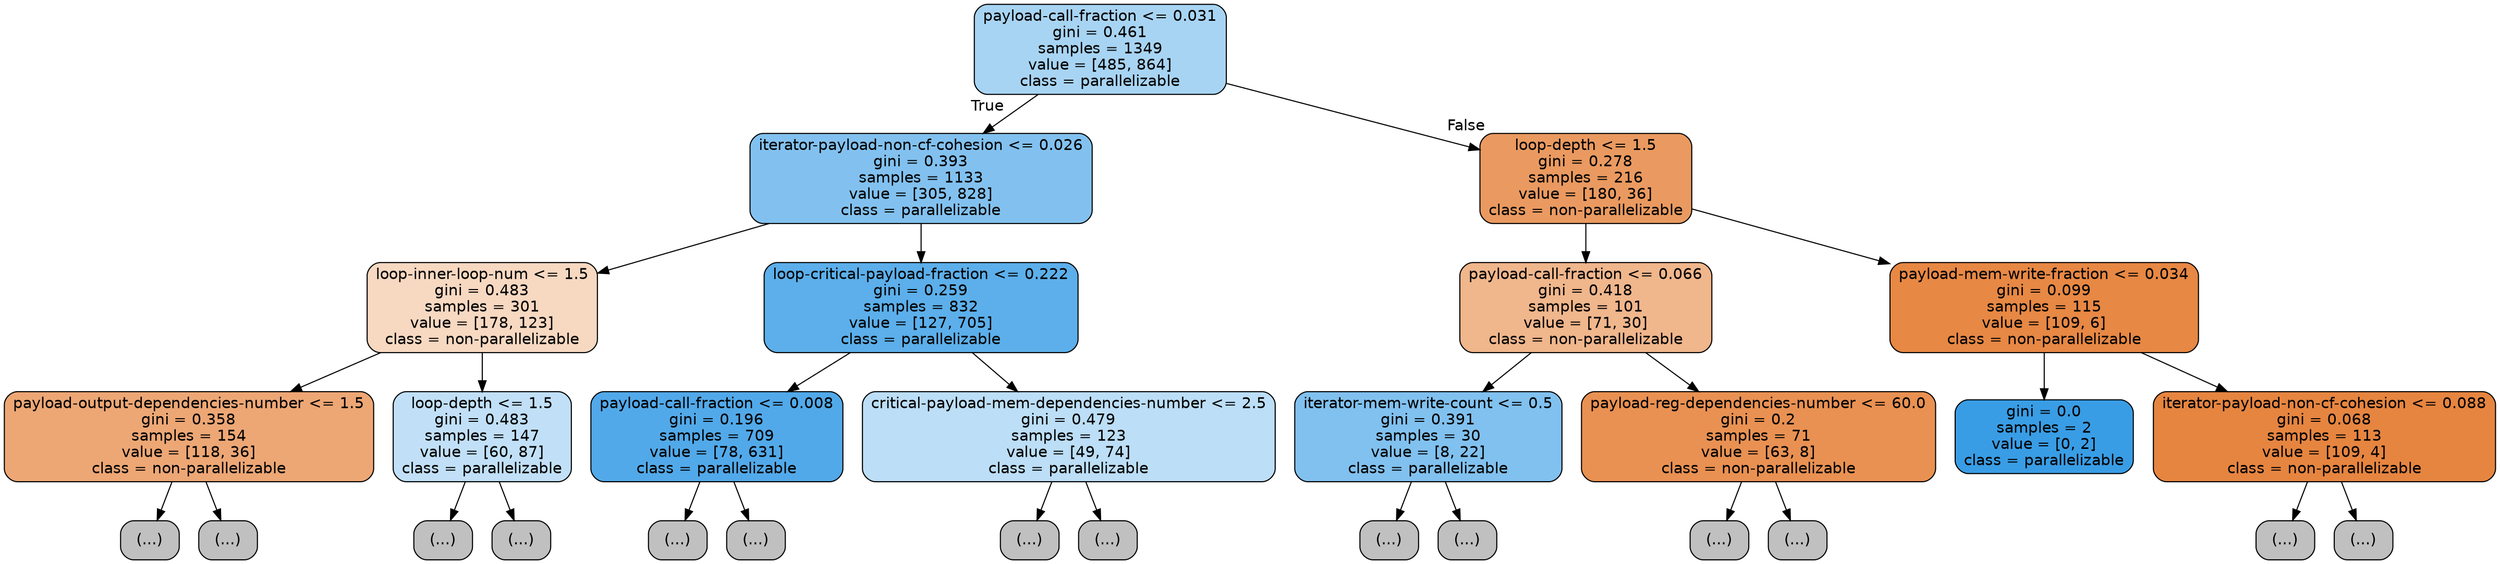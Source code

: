 digraph Tree {
node [shape=box, style="filled, rounded", color="black", fontname=helvetica] ;
edge [fontname=helvetica] ;
0 [label="payload-call-fraction <= 0.031\ngini = 0.461\nsamples = 1349\nvalue = [485, 864]\nclass = parallelizable", fillcolor="#399de570"] ;
1 [label="iterator-payload-non-cf-cohesion <= 0.026\ngini = 0.393\nsamples = 1133\nvalue = [305, 828]\nclass = parallelizable", fillcolor="#399de5a1"] ;
0 -> 1 [labeldistance=2.5, labelangle=45, headlabel="True"] ;
2 [label="loop-inner-loop-num <= 1.5\ngini = 0.483\nsamples = 301\nvalue = [178, 123]\nclass = non-parallelizable", fillcolor="#e581394f"] ;
1 -> 2 ;
3 [label="payload-output-dependencies-number <= 1.5\ngini = 0.358\nsamples = 154\nvalue = [118, 36]\nclass = non-parallelizable", fillcolor="#e58139b1"] ;
2 -> 3 ;
4 [label="(...)", fillcolor="#C0C0C0"] ;
3 -> 4 ;
31 [label="(...)", fillcolor="#C0C0C0"] ;
3 -> 31 ;
40 [label="loop-depth <= 1.5\ngini = 0.483\nsamples = 147\nvalue = [60, 87]\nclass = parallelizable", fillcolor="#399de54f"] ;
2 -> 40 ;
41 [label="(...)", fillcolor="#C0C0C0"] ;
40 -> 41 ;
52 [label="(...)", fillcolor="#C0C0C0"] ;
40 -> 52 ;
73 [label="loop-critical-payload-fraction <= 0.222\ngini = 0.259\nsamples = 832\nvalue = [127, 705]\nclass = parallelizable", fillcolor="#399de5d1"] ;
1 -> 73 ;
74 [label="payload-call-fraction <= 0.008\ngini = 0.196\nsamples = 709\nvalue = [78, 631]\nclass = parallelizable", fillcolor="#399de5df"] ;
73 -> 74 ;
75 [label="(...)", fillcolor="#C0C0C0"] ;
74 -> 75 ;
174 [label="(...)", fillcolor="#C0C0C0"] ;
74 -> 174 ;
179 [label="critical-payload-mem-dependencies-number <= 2.5\ngini = 0.479\nsamples = 123\nvalue = [49, 74]\nclass = parallelizable", fillcolor="#399de556"] ;
73 -> 179 ;
180 [label="(...)", fillcolor="#C0C0C0"] ;
179 -> 180 ;
199 [label="(...)", fillcolor="#C0C0C0"] ;
179 -> 199 ;
224 [label="loop-depth <= 1.5\ngini = 0.278\nsamples = 216\nvalue = [180, 36]\nclass = non-parallelizable", fillcolor="#e58139cc"] ;
0 -> 224 [labeldistance=2.5, labelangle=-45, headlabel="False"] ;
225 [label="payload-call-fraction <= 0.066\ngini = 0.418\nsamples = 101\nvalue = [71, 30]\nclass = non-parallelizable", fillcolor="#e5813993"] ;
224 -> 225 ;
226 [label="iterator-mem-write-count <= 0.5\ngini = 0.391\nsamples = 30\nvalue = [8, 22]\nclass = parallelizable", fillcolor="#399de5a2"] ;
225 -> 226 ;
227 [label="(...)", fillcolor="#C0C0C0"] ;
226 -> 227 ;
238 [label="(...)", fillcolor="#C0C0C0"] ;
226 -> 238 ;
239 [label="payload-reg-dependencies-number <= 60.0\ngini = 0.2\nsamples = 71\nvalue = [63, 8]\nclass = non-parallelizable", fillcolor="#e58139df"] ;
225 -> 239 ;
240 [label="(...)", fillcolor="#C0C0C0"] ;
239 -> 240 ;
253 [label="(...)", fillcolor="#C0C0C0"] ;
239 -> 253 ;
256 [label="payload-mem-write-fraction <= 0.034\ngini = 0.099\nsamples = 115\nvalue = [109, 6]\nclass = non-parallelizable", fillcolor="#e58139f1"] ;
224 -> 256 ;
257 [label="gini = 0.0\nsamples = 2\nvalue = [0, 2]\nclass = parallelizable", fillcolor="#399de5ff"] ;
256 -> 257 ;
258 [label="iterator-payload-non-cf-cohesion <= 0.088\ngini = 0.068\nsamples = 113\nvalue = [109, 4]\nclass = non-parallelizable", fillcolor="#e58139f6"] ;
256 -> 258 ;
259 [label="(...)", fillcolor="#C0C0C0"] ;
258 -> 259 ;
264 [label="(...)", fillcolor="#C0C0C0"] ;
258 -> 264 ;
}